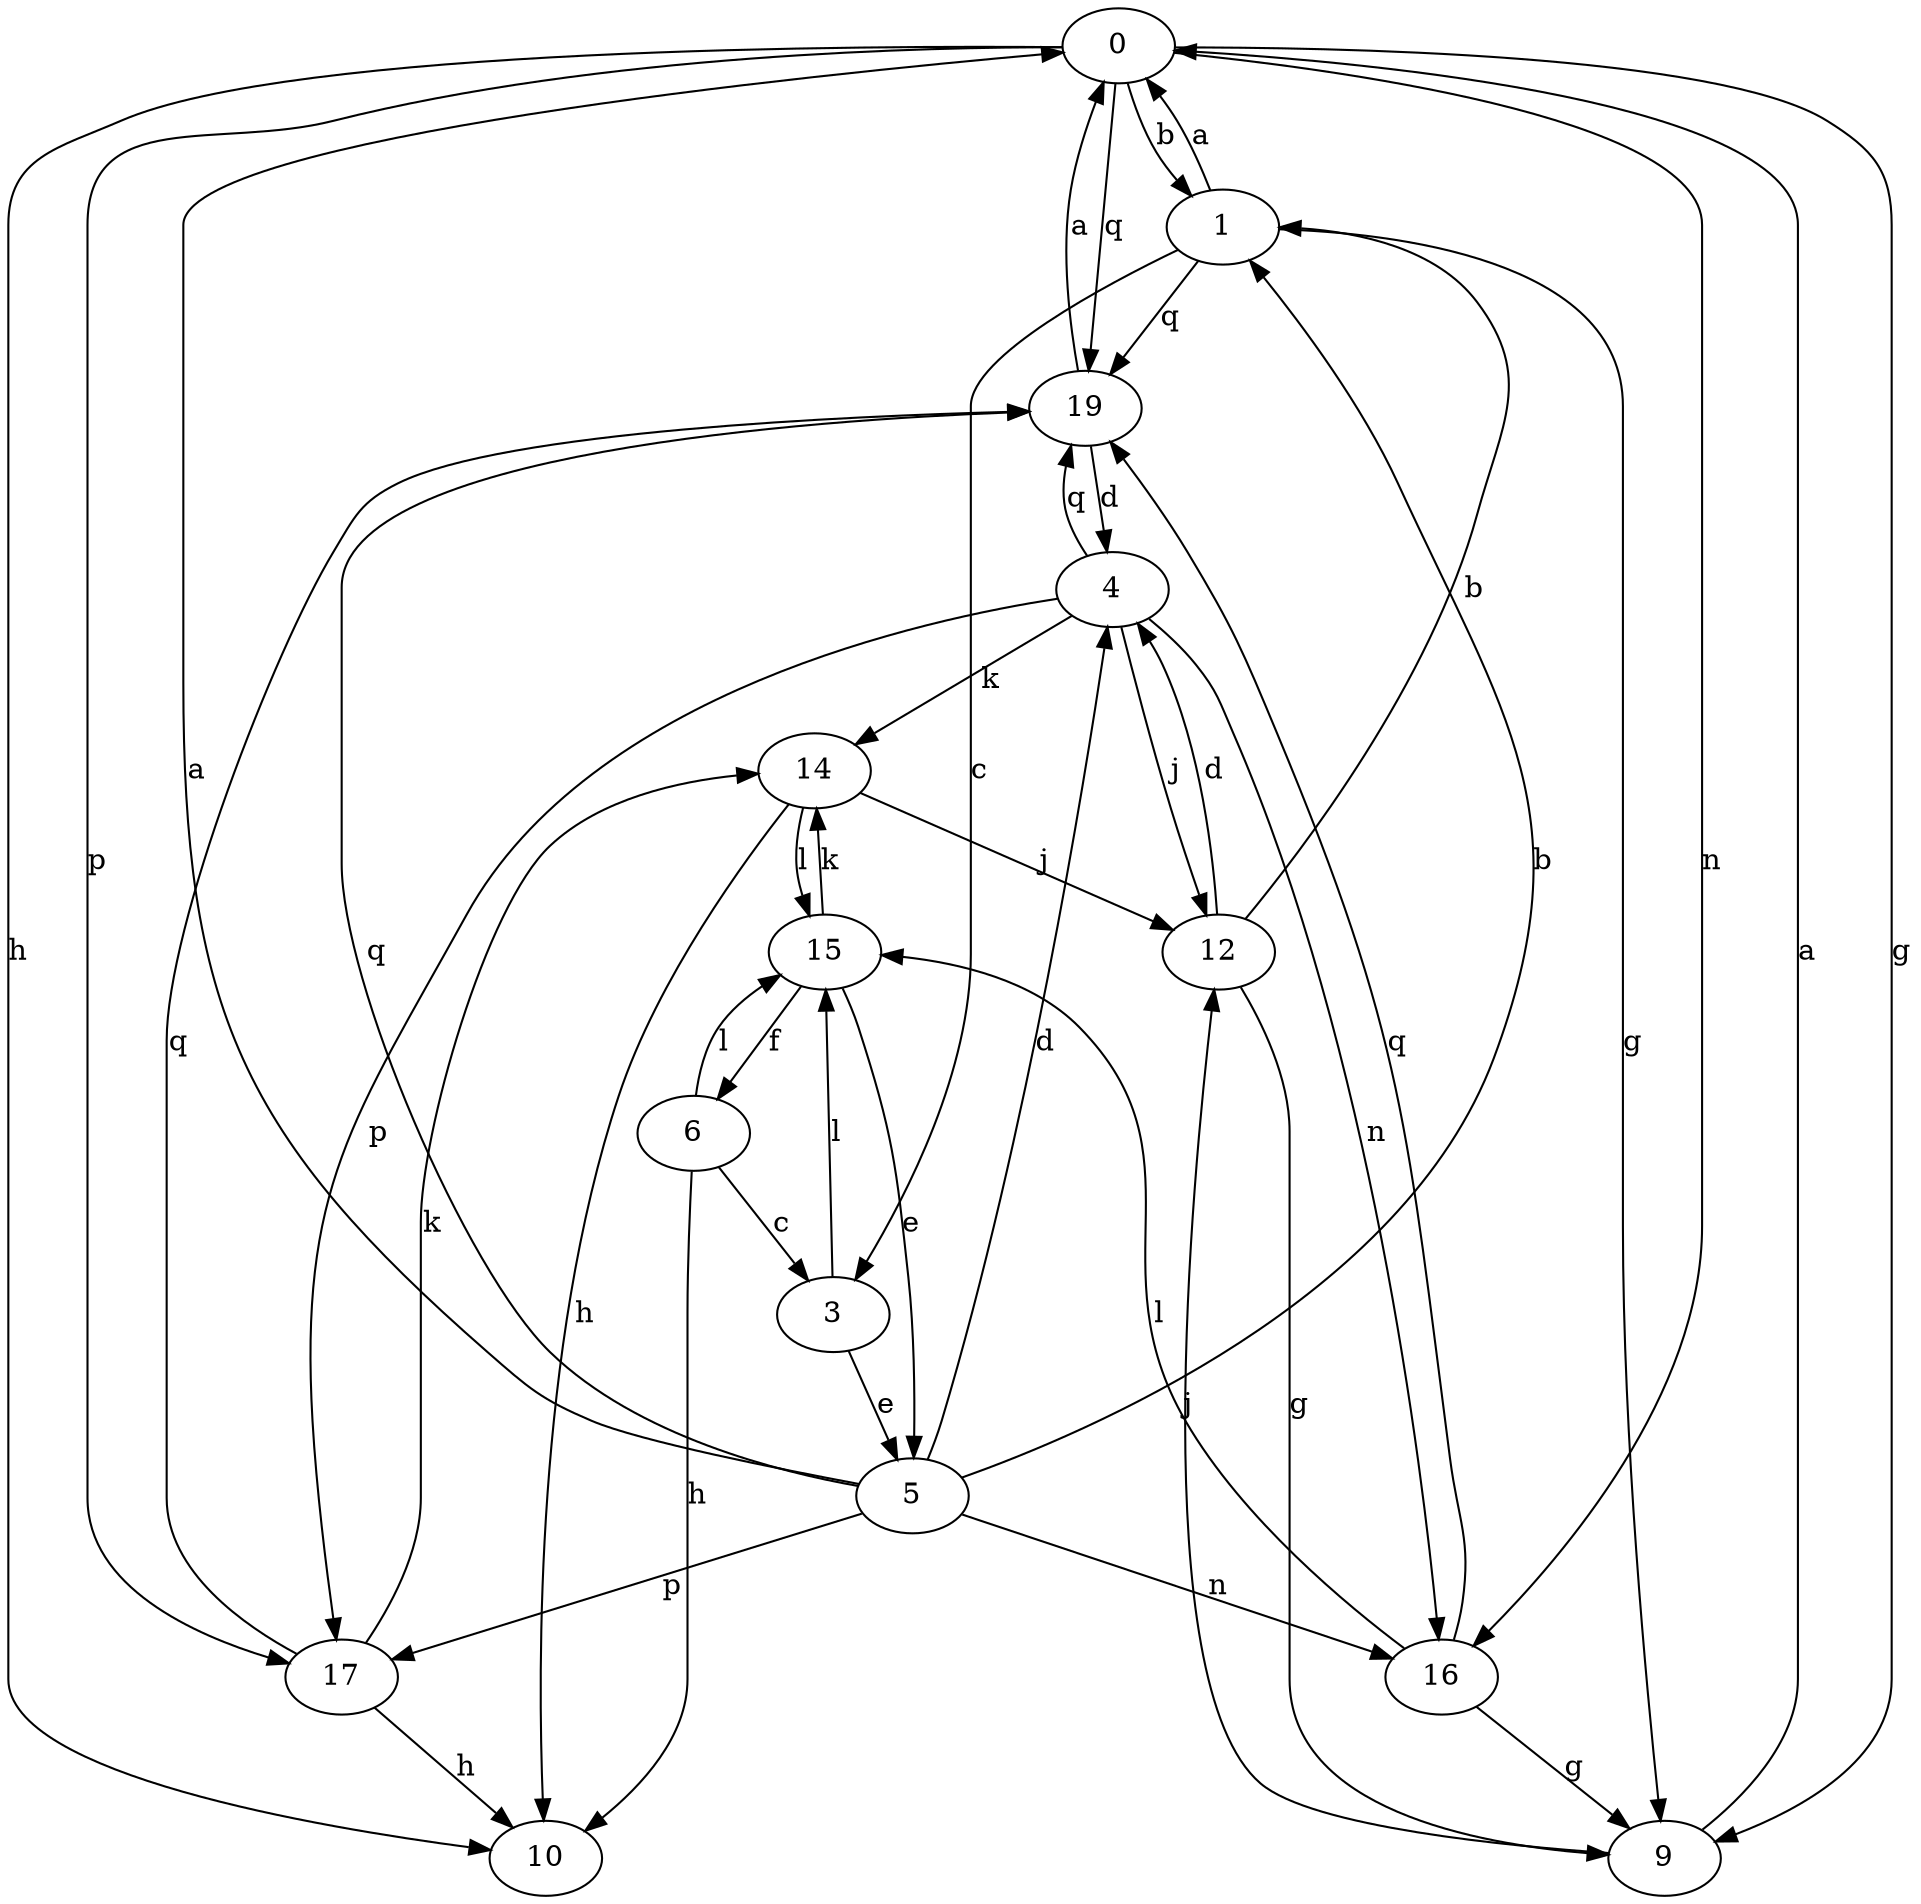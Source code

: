 strict digraph  {
0;
1;
3;
4;
5;
6;
9;
10;
12;
14;
15;
16;
17;
19;
0 -> 1  [label=b];
0 -> 9  [label=g];
0 -> 10  [label=h];
0 -> 16  [label=n];
0 -> 17  [label=p];
0 -> 19  [label=q];
1 -> 0  [label=a];
1 -> 3  [label=c];
1 -> 9  [label=g];
1 -> 19  [label=q];
3 -> 5  [label=e];
3 -> 15  [label=l];
4 -> 12  [label=j];
4 -> 14  [label=k];
4 -> 16  [label=n];
4 -> 17  [label=p];
4 -> 19  [label=q];
5 -> 0  [label=a];
5 -> 1  [label=b];
5 -> 4  [label=d];
5 -> 16  [label=n];
5 -> 17  [label=p];
5 -> 19  [label=q];
6 -> 3  [label=c];
6 -> 10  [label=h];
6 -> 15  [label=l];
9 -> 0  [label=a];
9 -> 12  [label=j];
12 -> 1  [label=b];
12 -> 4  [label=d];
12 -> 9  [label=g];
14 -> 10  [label=h];
14 -> 12  [label=j];
14 -> 15  [label=l];
15 -> 5  [label=e];
15 -> 6  [label=f];
15 -> 14  [label=k];
16 -> 9  [label=g];
16 -> 15  [label=l];
16 -> 19  [label=q];
17 -> 10  [label=h];
17 -> 14  [label=k];
17 -> 19  [label=q];
19 -> 0  [label=a];
19 -> 4  [label=d];
}
